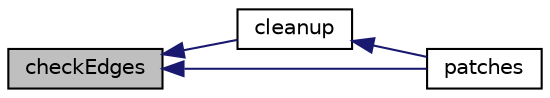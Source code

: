 digraph "checkEdges"
{
  bgcolor="transparent";
  edge [fontname="Helvetica",fontsize="10",labelfontname="Helvetica",labelfontsize="10"];
  node [fontname="Helvetica",fontsize="10",shape=record];
  rankdir="LR";
  Node659 [label="checkEdges",height=0.2,width=0.4,color="black", fillcolor="grey75", style="filled", fontcolor="black"];
  Node659 -> Node660 [dir="back",color="midnightblue",fontsize="10",style="solid",fontname="Helvetica"];
  Node660 [label="cleanup",height=0.2,width=0.4,color="black",URL="$a31961.html#a71fb3698346366a55da6e64bdf82a89f",tooltip="Remove non-valid triangles. "];
  Node660 -> Node661 [dir="back",color="midnightblue",fontsize="10",style="solid",fontname="Helvetica"];
  Node661 [label="patches",height=0.2,width=0.4,color="black",URL="$a31961.html#adf6d6f4f6576d5bd544f3ba396fa3946"];
  Node659 -> Node661 [dir="back",color="midnightblue",fontsize="10",style="solid",fontname="Helvetica"];
}
